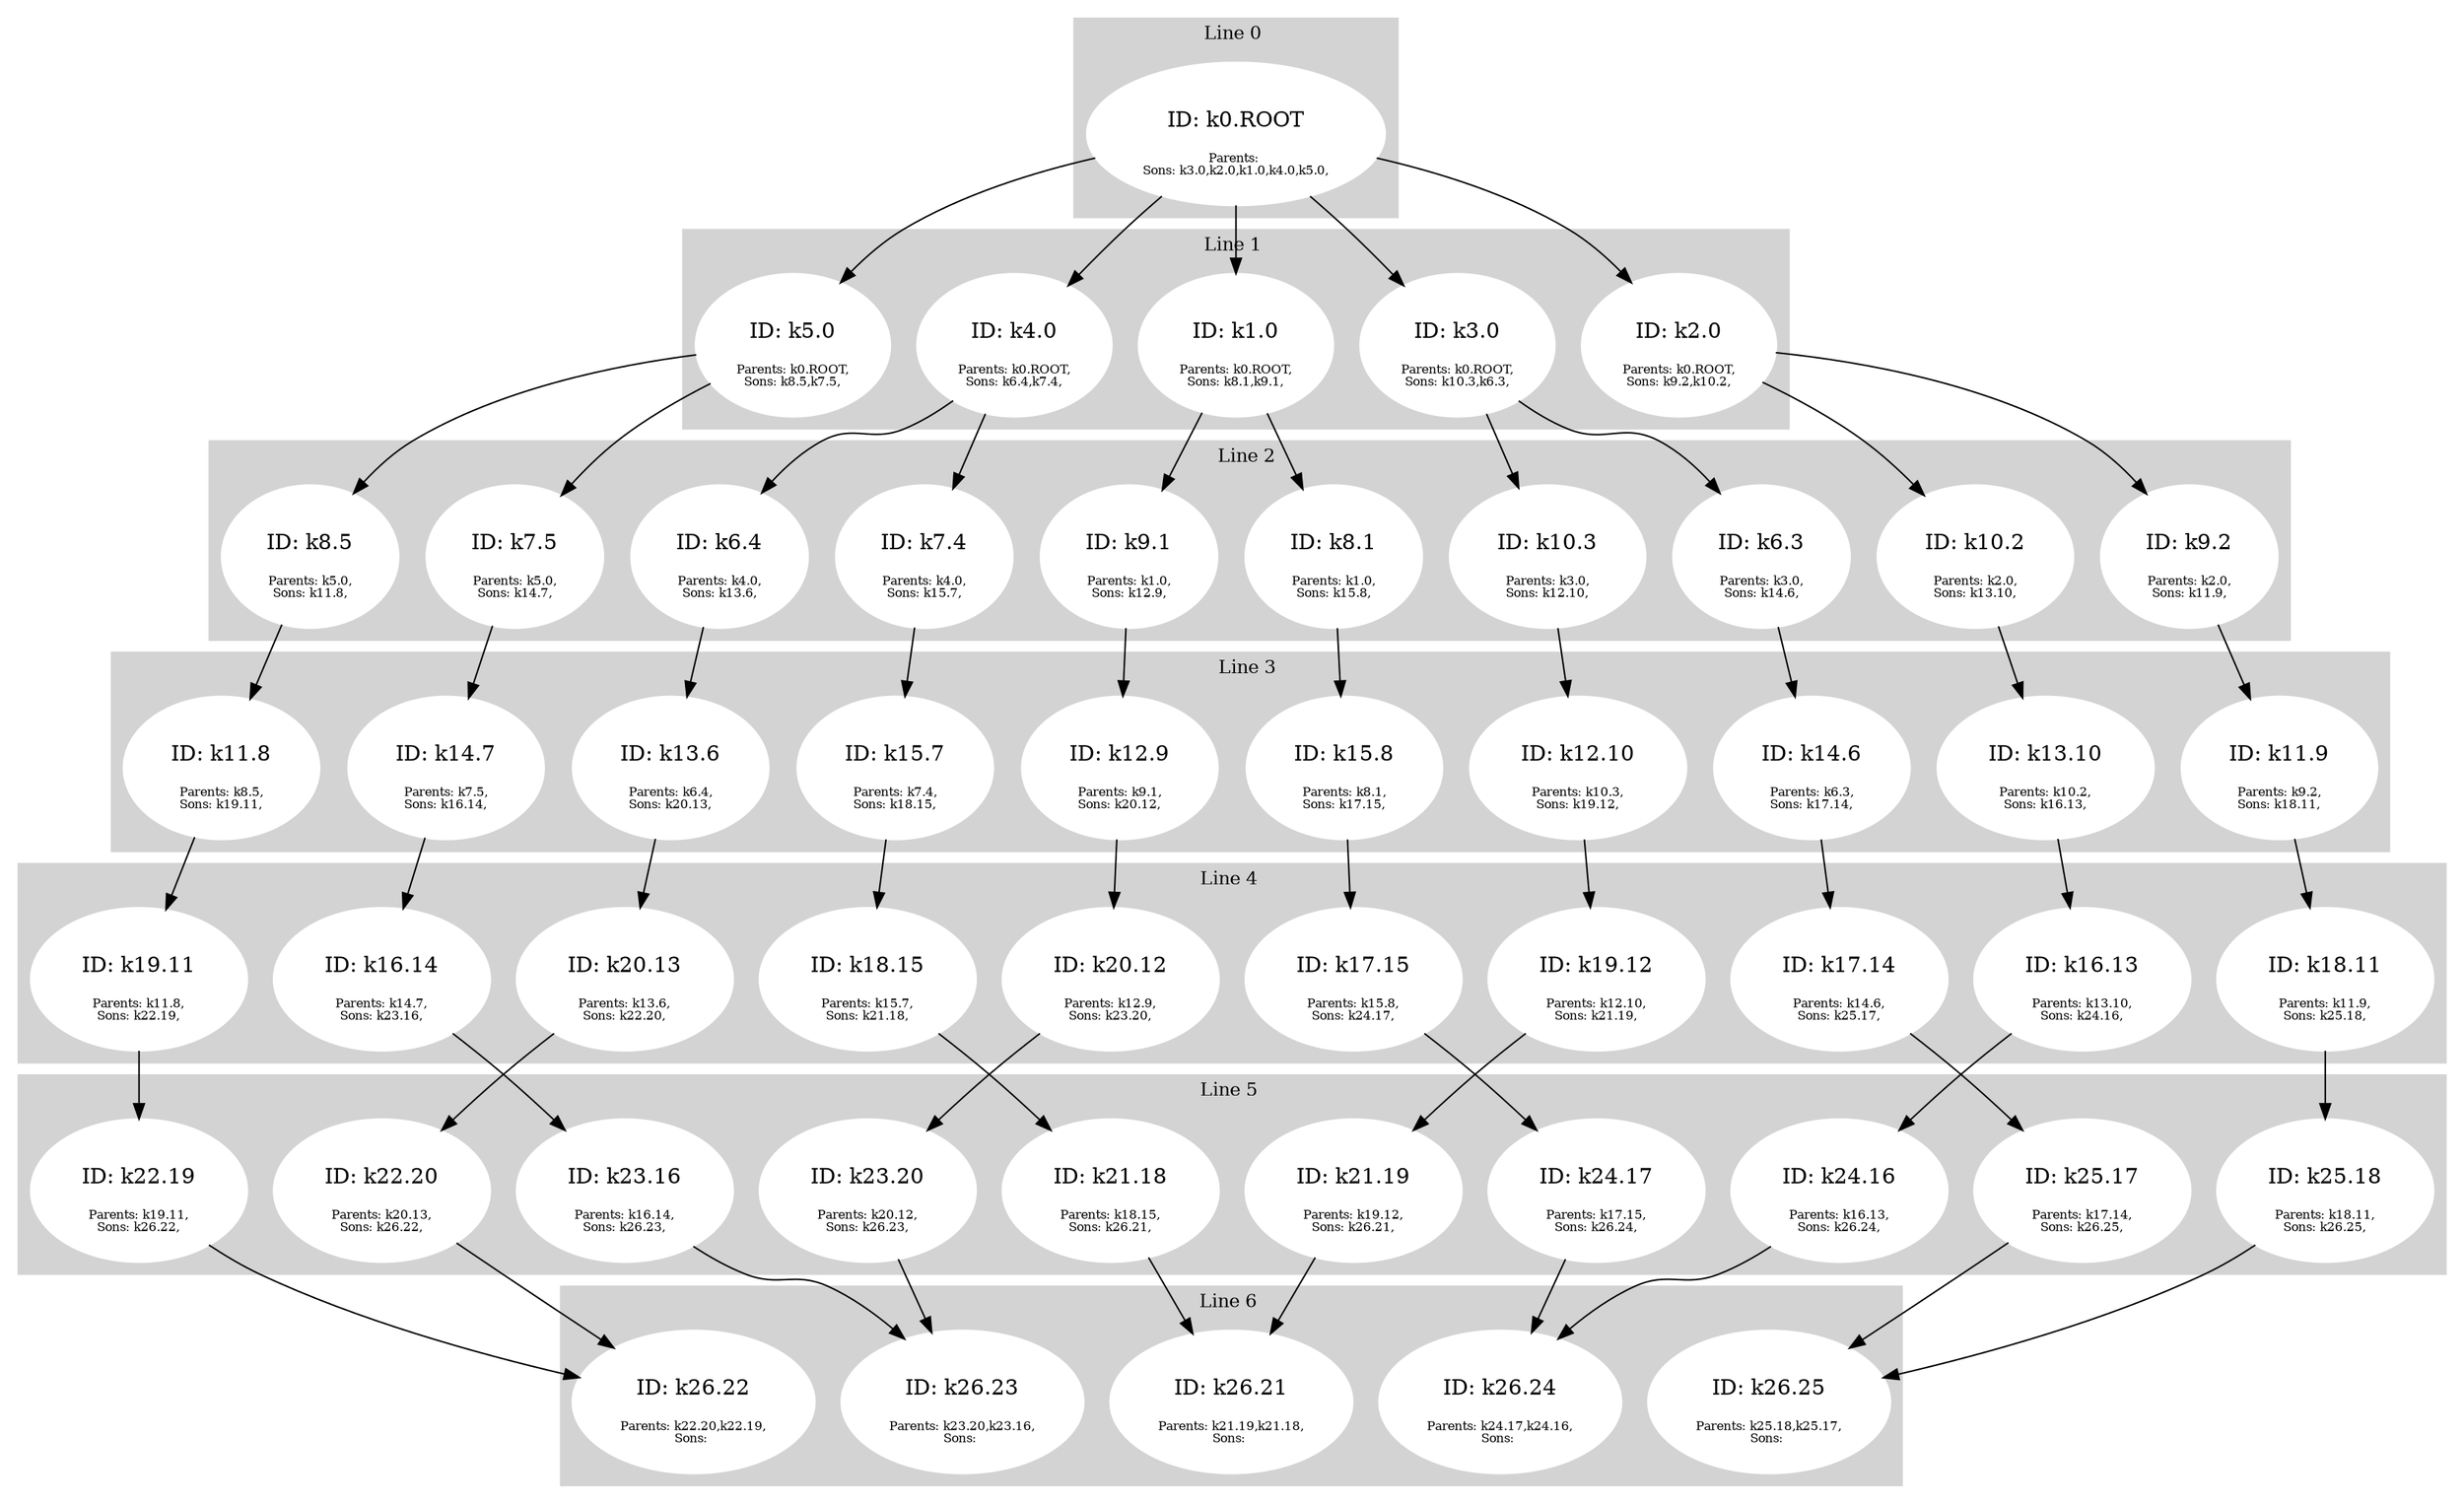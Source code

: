 digraph G {
     compound=true 
subgraph cluster_line_0 {
 style=filled;
 color=lightgrey; 
     node [style=filled,color=white]; 
k0_ROOT [label=<<BR /> ID: k0.ROOT <BR /><BR /><FONT POINT-SIZE="8">Parents: </FONT><BR /><FONT POINT-SIZE="8">Sons: k3.0,k2.0,k1.0,k4.0,k5.0,</FONT>>]
     fontsize="12" 
     label = "Line 0 " 
 }
subgraph cluster_line_1 {
 style=filled;
 color=lightgrey; 
     node [style=filled,color=white]; 
k3_0 [label=<<BR /> ID: k3.0 <BR /><BR /><FONT POINT-SIZE="8">Parents: k0.ROOT,</FONT><BR /><FONT POINT-SIZE="8">Sons: k10.3,k6.3,</FONT>>]k2_0 [label=<<BR /> ID: k2.0 <BR /><BR /><FONT POINT-SIZE="8">Parents: k0.ROOT,</FONT><BR /><FONT POINT-SIZE="8">Sons: k9.2,k10.2,</FONT>>]k1_0 [label=<<BR /> ID: k1.0 <BR /><BR /><FONT POINT-SIZE="8">Parents: k0.ROOT,</FONT><BR /><FONT POINT-SIZE="8">Sons: k8.1,k9.1,</FONT>>]k4_0 [label=<<BR /> ID: k4.0 <BR /><BR /><FONT POINT-SIZE="8">Parents: k0.ROOT,</FONT><BR /><FONT POINT-SIZE="8">Sons: k6.4,k7.4,</FONT>>]k5_0 [label=<<BR /> ID: k5.0 <BR /><BR /><FONT POINT-SIZE="8">Parents: k0.ROOT,</FONT><BR /><FONT POINT-SIZE="8">Sons: k8.5,k7.5,</FONT>>]
     fontsize="12" 
     label = "Line 1 " 
 }
subgraph cluster_line_2 {
 style=filled;
 color=lightgrey; 
     node [style=filled,color=white]; 
k10_3 [label=<<BR /> ID: k10.3 <BR /><BR /><FONT POINT-SIZE="8">Parents: k3.0,</FONT><BR /><FONT POINT-SIZE="8">Sons: k12.10,</FONT>>]k9_2 [label=<<BR /> ID: k9.2 <BR /><BR /><FONT POINT-SIZE="8">Parents: k2.0,</FONT><BR /><FONT POINT-SIZE="8">Sons: k11.9,</FONT>>]k6_3 [label=<<BR /> ID: k6.3 <BR /><BR /><FONT POINT-SIZE="8">Parents: k3.0,</FONT><BR /><FONT POINT-SIZE="8">Sons: k14.6,</FONT>>]k7_5 [label=<<BR /> ID: k7.5 <BR /><BR /><FONT POINT-SIZE="8">Parents: k5.0,</FONT><BR /><FONT POINT-SIZE="8">Sons: k14.7,</FONT>>]k8_5 [label=<<BR /> ID: k8.5 <BR /><BR /><FONT POINT-SIZE="8">Parents: k5.0,</FONT><BR /><FONT POINT-SIZE="8">Sons: k11.8,</FONT>>]k9_1 [label=<<BR /> ID: k9.1 <BR /><BR /><FONT POINT-SIZE="8">Parents: k1.0,</FONT><BR /><FONT POINT-SIZE="8">Sons: k12.9,</FONT>>]k6_4 [label=<<BR /> ID: k6.4 <BR /><BR /><FONT POINT-SIZE="8">Parents: k4.0,</FONT><BR /><FONT POINT-SIZE="8">Sons: k13.6,</FONT>>]k8_1 [label=<<BR /> ID: k8.1 <BR /><BR /><FONT POINT-SIZE="8">Parents: k1.0,</FONT><BR /><FONT POINT-SIZE="8">Sons: k15.8,</FONT>>]k10_2 [label=<<BR /> ID: k10.2 <BR /><BR /><FONT POINT-SIZE="8">Parents: k2.0,</FONT><BR /><FONT POINT-SIZE="8">Sons: k13.10,</FONT>>]k7_4 [label=<<BR /> ID: k7.4 <BR /><BR /><FONT POINT-SIZE="8">Parents: k4.0,</FONT><BR /><FONT POINT-SIZE="8">Sons: k15.7,</FONT>>]
     fontsize="12" 
     label = "Line 2 " 
 }
subgraph cluster_line_3 {
 style=filled;
 color=lightgrey; 
     node [style=filled,color=white]; 
k12_9 [label=<<BR /> ID: k12.9 <BR /><BR /><FONT POINT-SIZE="8">Parents: k9.1,</FONT><BR /><FONT POINT-SIZE="8">Sons: k20.12,</FONT>>]k15_8 [label=<<BR /> ID: k15.8 <BR /><BR /><FONT POINT-SIZE="8">Parents: k8.1,</FONT><BR /><FONT POINT-SIZE="8">Sons: k17.15,</FONT>>]k12_10 [label=<<BR /> ID: k12.10 <BR /><BR /><FONT POINT-SIZE="8">Parents: k10.3,</FONT><BR /><FONT POINT-SIZE="8">Sons: k19.12,</FONT>>]k15_7 [label=<<BR /> ID: k15.7 <BR /><BR /><FONT POINT-SIZE="8">Parents: k7.4,</FONT><BR /><FONT POINT-SIZE="8">Sons: k18.15,</FONT>>]k14_7 [label=<<BR /> ID: k14.7 <BR /><BR /><FONT POINT-SIZE="8">Parents: k7.5,</FONT><BR /><FONT POINT-SIZE="8">Sons: k16.14,</FONT>>]k11_8 [label=<<BR /> ID: k11.8 <BR /><BR /><FONT POINT-SIZE="8">Parents: k8.5,</FONT><BR /><FONT POINT-SIZE="8">Sons: k19.11,</FONT>>]k13_10 [label=<<BR /> ID: k13.10 <BR /><BR /><FONT POINT-SIZE="8">Parents: k10.2,</FONT><BR /><FONT POINT-SIZE="8">Sons: k16.13,</FONT>>]k11_9 [label=<<BR /> ID: k11.9 <BR /><BR /><FONT POINT-SIZE="8">Parents: k9.2,</FONT><BR /><FONT POINT-SIZE="8">Sons: k18.11,</FONT>>]k14_6 [label=<<BR /> ID: k14.6 <BR /><BR /><FONT POINT-SIZE="8">Parents: k6.3,</FONT><BR /><FONT POINT-SIZE="8">Sons: k17.14,</FONT>>]k13_6 [label=<<BR /> ID: k13.6 <BR /><BR /><FONT POINT-SIZE="8">Parents: k6.4,</FONT><BR /><FONT POINT-SIZE="8">Sons: k20.13,</FONT>>]
     fontsize="12" 
     label = "Line 3 " 
 }
subgraph cluster_line_4 {
 style=filled;
 color=lightgrey; 
     node [style=filled,color=white]; 
k16_14 [label=<<BR /> ID: k16.14 <BR /><BR /><FONT POINT-SIZE="8">Parents: k14.7,</FONT><BR /><FONT POINT-SIZE="8">Sons: k23.16,</FONT>>]k18_15 [label=<<BR /> ID: k18.15 <BR /><BR /><FONT POINT-SIZE="8">Parents: k15.7,</FONT><BR /><FONT POINT-SIZE="8">Sons: k21.18,</FONT>>]k16_13 [label=<<BR /> ID: k16.13 <BR /><BR /><FONT POINT-SIZE="8">Parents: k13.10,</FONT><BR /><FONT POINT-SIZE="8">Sons: k24.16,</FONT>>]k20_13 [label=<<BR /> ID: k20.13 <BR /><BR /><FONT POINT-SIZE="8">Parents: k13.6,</FONT><BR /><FONT POINT-SIZE="8">Sons: k22.20,</FONT>>]k17_15 [label=<<BR /> ID: k17.15 <BR /><BR /><FONT POINT-SIZE="8">Parents: k15.8,</FONT><BR /><FONT POINT-SIZE="8">Sons: k24.17,</FONT>>]k17_14 [label=<<BR /> ID: k17.14 <BR /><BR /><FONT POINT-SIZE="8">Parents: k14.6,</FONT><BR /><FONT POINT-SIZE="8">Sons: k25.17,</FONT>>]k18_11 [label=<<BR /> ID: k18.11 <BR /><BR /><FONT POINT-SIZE="8">Parents: k11.9,</FONT><BR /><FONT POINT-SIZE="8">Sons: k25.18,</FONT>>]k19_11 [label=<<BR /> ID: k19.11 <BR /><BR /><FONT POINT-SIZE="8">Parents: k11.8,</FONT><BR /><FONT POINT-SIZE="8">Sons: k22.19,</FONT>>]k20_12 [label=<<BR /> ID: k20.12 <BR /><BR /><FONT POINT-SIZE="8">Parents: k12.9,</FONT><BR /><FONT POINT-SIZE="8">Sons: k23.20,</FONT>>]k19_12 [label=<<BR /> ID: k19.12 <BR /><BR /><FONT POINT-SIZE="8">Parents: k12.10,</FONT><BR /><FONT POINT-SIZE="8">Sons: k21.19,</FONT>>]
     fontsize="12" 
     label = "Line 4 " 
 }
subgraph cluster_line_5 {
 style=filled;
 color=lightgrey; 
     node [style=filled,color=white]; 
k22_20 [label=<<BR /> ID: k22.20 <BR /><BR /><FONT POINT-SIZE="8">Parents: k20.13,</FONT><BR /><FONT POINT-SIZE="8">Sons: k26.22,</FONT>>]k22_19 [label=<<BR /> ID: k22.19 <BR /><BR /><FONT POINT-SIZE="8">Parents: k19.11,</FONT><BR /><FONT POINT-SIZE="8">Sons: k26.22,</FONT>>]k23_20 [label=<<BR /> ID: k23.20 <BR /><BR /><FONT POINT-SIZE="8">Parents: k20.12,</FONT><BR /><FONT POINT-SIZE="8">Sons: k26.23,</FONT>>]k25_18 [label=<<BR /> ID: k25.18 <BR /><BR /><FONT POINT-SIZE="8">Parents: k18.11,</FONT><BR /><FONT POINT-SIZE="8">Sons: k26.25,</FONT>>]k25_17 [label=<<BR /> ID: k25.17 <BR /><BR /><FONT POINT-SIZE="8">Parents: k17.14,</FONT><BR /><FONT POINT-SIZE="8">Sons: k26.25,</FONT>>]k24_17 [label=<<BR /> ID: k24.17 <BR /><BR /><FONT POINT-SIZE="8">Parents: k17.15,</FONT><BR /><FONT POINT-SIZE="8">Sons: k26.24,</FONT>>]k24_16 [label=<<BR /> ID: k24.16 <BR /><BR /><FONT POINT-SIZE="8">Parents: k16.13,</FONT><BR /><FONT POINT-SIZE="8">Sons: k26.24,</FONT>>]k21_19 [label=<<BR /> ID: k21.19 <BR /><BR /><FONT POINT-SIZE="8">Parents: k19.12,</FONT><BR /><FONT POINT-SIZE="8">Sons: k26.21,</FONT>>]k21_18 [label=<<BR /> ID: k21.18 <BR /><BR /><FONT POINT-SIZE="8">Parents: k18.15,</FONT><BR /><FONT POINT-SIZE="8">Sons: k26.21,</FONT>>]k23_16 [label=<<BR /> ID: k23.16 <BR /><BR /><FONT POINT-SIZE="8">Parents: k16.14,</FONT><BR /><FONT POINT-SIZE="8">Sons: k26.23,</FONT>>]
     fontsize="12" 
     label = "Line 5 " 
 }
subgraph cluster_line_6 {
 style=filled;
 color=lightgrey; 
     node [style=filled,color=white]; 
k26_24 [label=<<BR /> ID: k26.24 <BR /><BR /><FONT POINT-SIZE="8">Parents: k24.17,k24.16,</FONT><BR /><FONT POINT-SIZE="8">Sons: </FONT>>]k26_23 [label=<<BR /> ID: k26.23 <BR /><BR /><FONT POINT-SIZE="8">Parents: k23.20,k23.16,</FONT><BR /><FONT POINT-SIZE="8">Sons: </FONT>>]k26_21 [label=<<BR /> ID: k26.21 <BR /><BR /><FONT POINT-SIZE="8">Parents: k21.19,k21.18,</FONT><BR /><FONT POINT-SIZE="8">Sons: </FONT>>]k26_22 [label=<<BR /> ID: k26.22 <BR /><BR /><FONT POINT-SIZE="8">Parents: k22.20,k22.19,</FONT><BR /><FONT POINT-SIZE="8">Sons: </FONT>>]k26_25 [label=<<BR /> ID: k26.25 <BR /><BR /><FONT POINT-SIZE="8">Parents: k25.18,k25.17,</FONT><BR /><FONT POINT-SIZE="8">Sons: </FONT>>]
     fontsize="12" 
     label = "Line 6 " 
 }
k0_ROOT -> k3_0 
k0_ROOT -> k2_0 
k0_ROOT -> k1_0 
k0_ROOT -> k4_0 
k0_ROOT -> k5_0 
k3_0 -> k10_3 
k3_0 -> k6_3 
k2_0 -> k9_2 
k2_0 -> k10_2 
k1_0 -> k8_1 
k1_0 -> k9_1 
k4_0 -> k6_4 
k4_0 -> k7_4 
k5_0 -> k8_5 
k5_0 -> k7_5 
k10_3 -> k12_10 
k9_2 -> k11_9 
k6_3 -> k14_6 
k7_5 -> k14_7 
k8_5 -> k11_8 
k9_1 -> k12_9 
k6_4 -> k13_6 
k8_1 -> k15_8 
k10_2 -> k13_10 
k7_4 -> k15_7 
k12_9 -> k20_12 
k15_8 -> k17_15 
k12_10 -> k19_12 
k15_7 -> k18_15 
k14_7 -> k16_14 
k11_8 -> k19_11 
k13_10 -> k16_13 
k11_9 -> k18_11 
k14_6 -> k17_14 
k13_6 -> k20_13 
k16_14 -> k23_16 
k18_15 -> k21_18 
k16_13 -> k24_16 
k20_13 -> k22_20 
k17_15 -> k24_17 
k17_14 -> k25_17 
k18_11 -> k25_18 
k19_11 -> k22_19 
k20_12 -> k23_20 
k19_12 -> k21_19 
k22_20 -> k26_22 
k22_19 -> k26_22 
k23_20 -> k26_23 
k25_18 -> k26_25 
k25_17 -> k26_25 
k24_17 -> k26_24 
k24_16 -> k26_24 
k21_19 -> k26_21 
k21_18 -> k26_21 
k23_16 -> k26_23 
}
